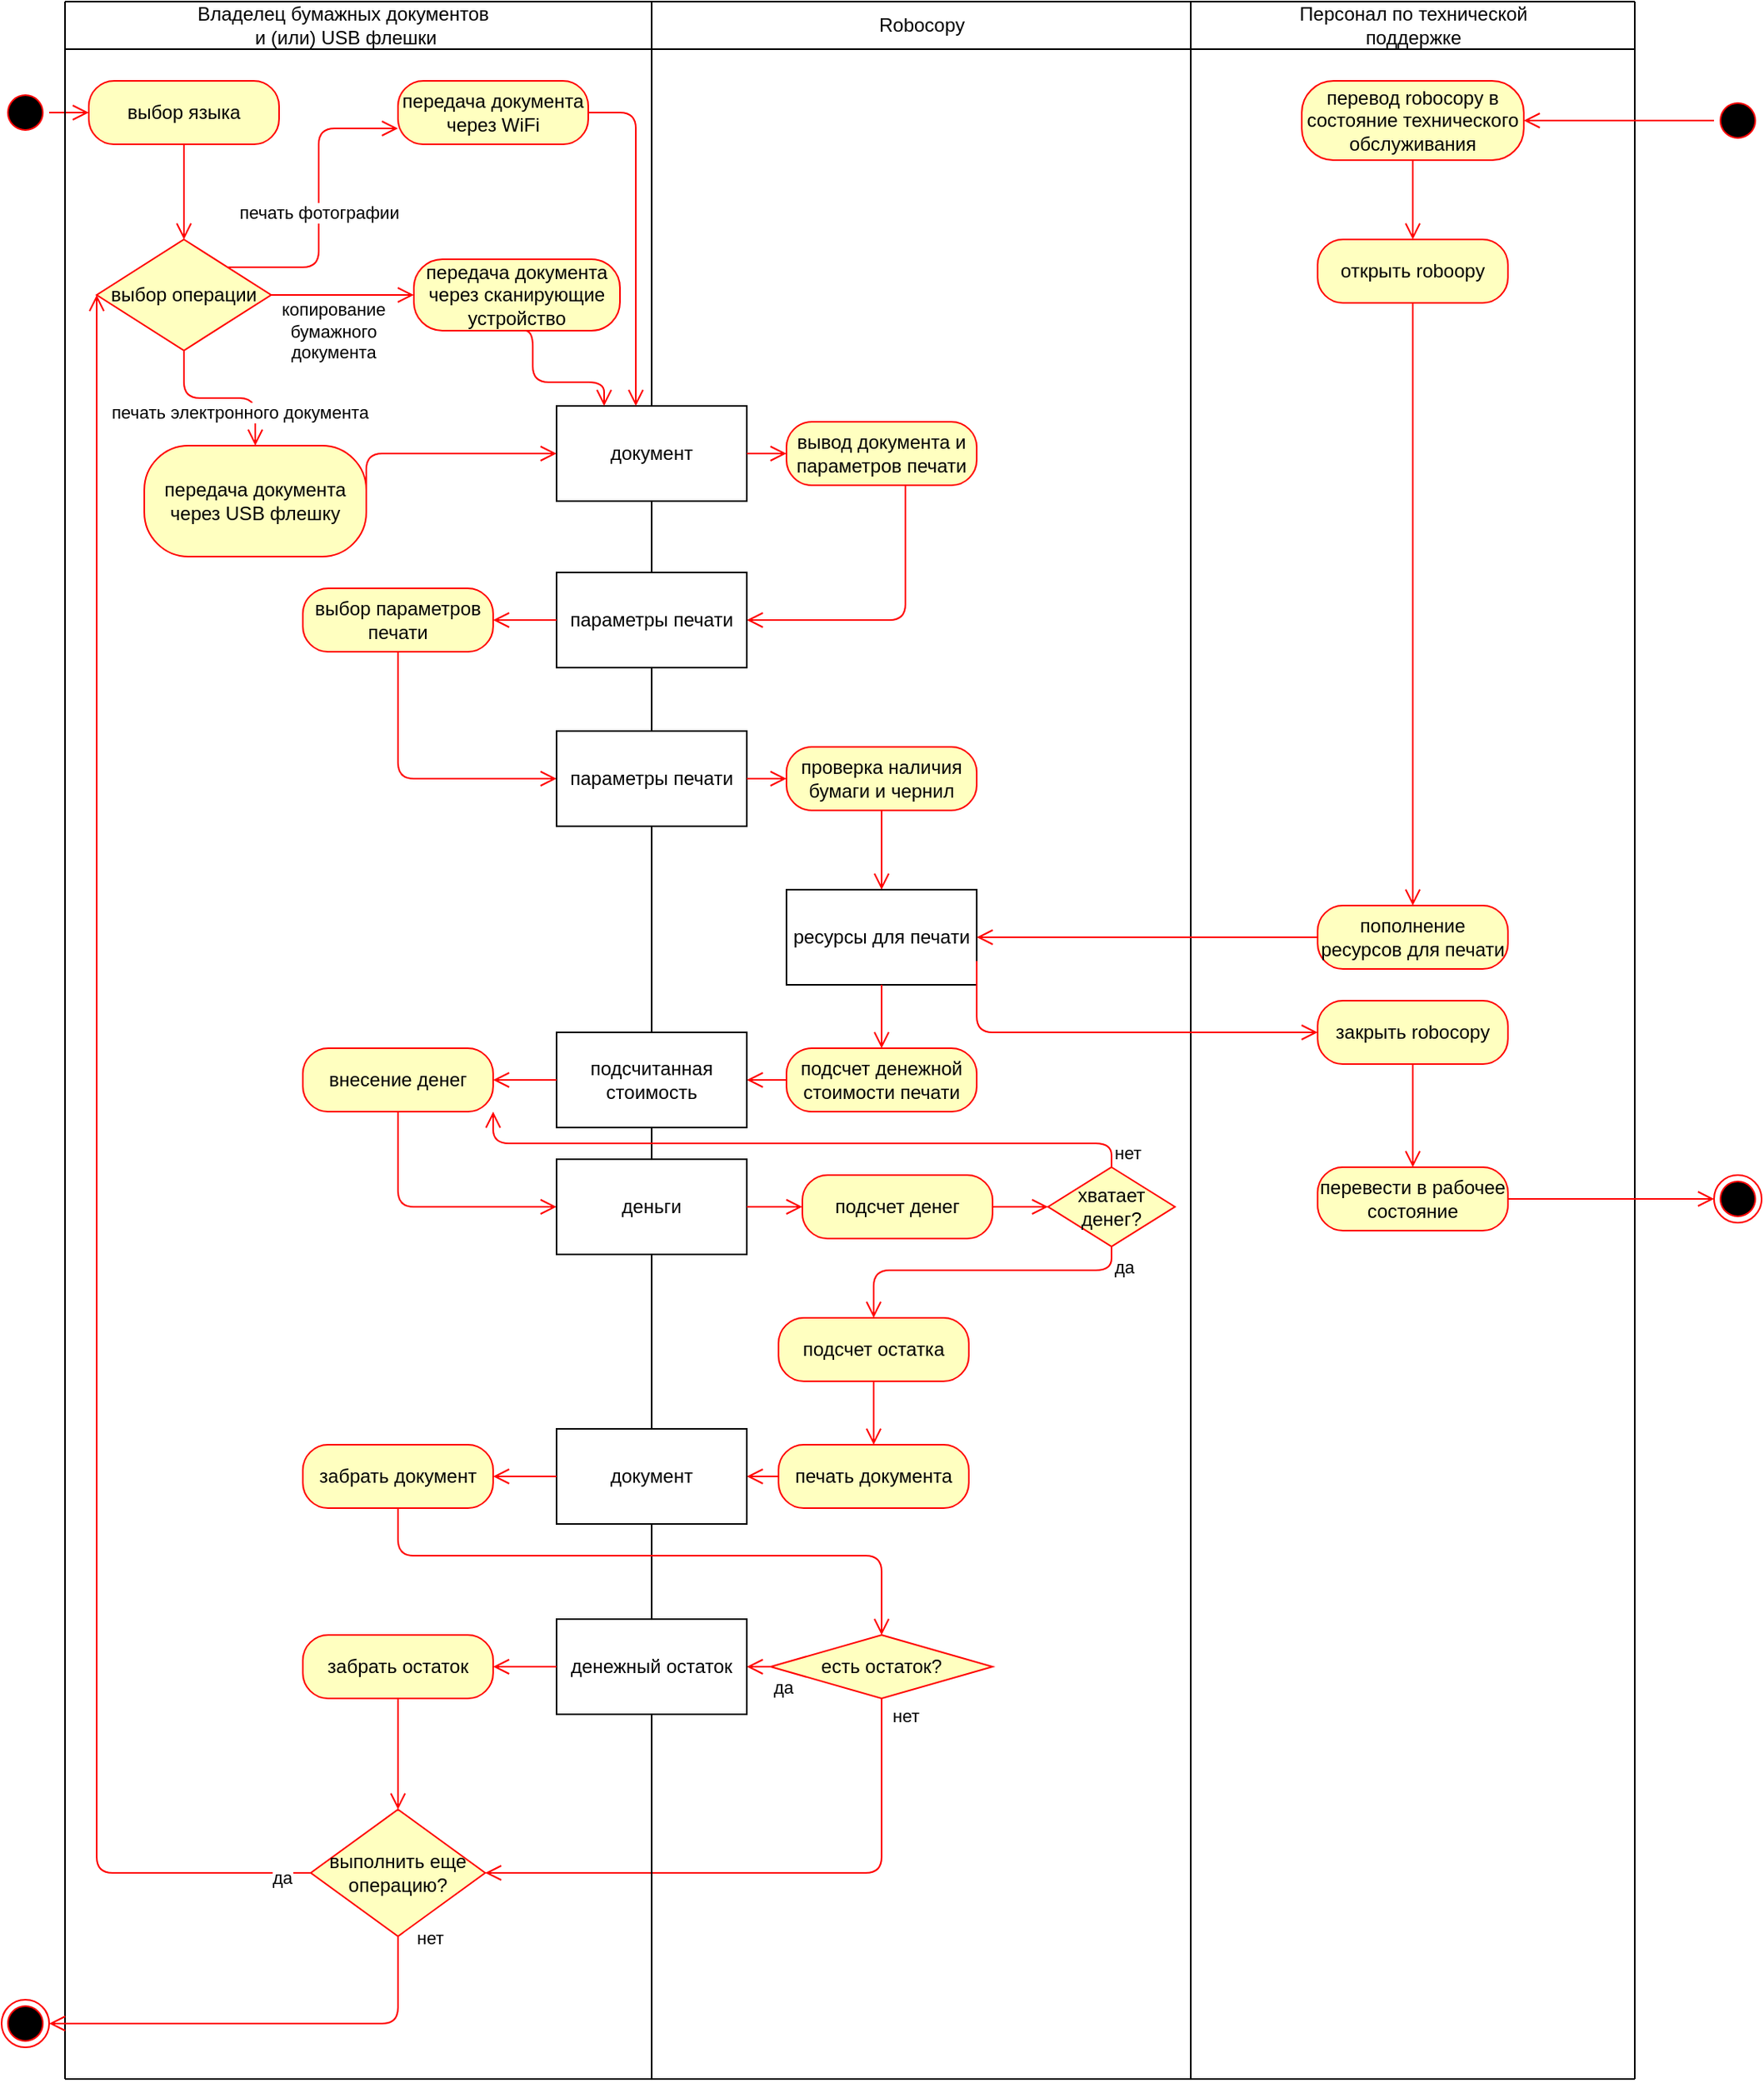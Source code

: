 <mxfile version="13.7.3" type="device"><diagram id="vhXXJXwX5VIOP8g3b7dP" name="Страница 1"><mxGraphModel dx="1935" dy="510" grid="1" gridSize="10" guides="1" tooltips="1" connect="1" arrows="1" fold="1" page="1" pageScale="1" pageWidth="827" pageHeight="1169" math="0" shadow="0"><root><mxCell id="0"/><mxCell id="1" parent="0"/><mxCell id="_srdBwqZDhdlaTxVDw_3-2" value="" style="ellipse;html=1;shape=endState;fillColor=#000000;strokeColor=#ff0000;" parent="1" vertex="1"><mxGeometry x="-70" y="1710" width="30" height="30" as="geometry"/></mxCell><mxCell id="_srdBwqZDhdlaTxVDw_3-3" value="" style="ellipse;html=1;shape=startState;fillColor=#000000;strokeColor=#ff0000;" parent="1" vertex="1"><mxGeometry x="-70" y="505" width="30" height="30" as="geometry"/></mxCell><mxCell id="_srdBwqZDhdlaTxVDw_3-4" value="" style="edgeStyle=orthogonalEdgeStyle;html=1;verticalAlign=bottom;endArrow=open;endSize=8;strokeColor=#ff0000;entryX=0;entryY=0.5;entryDx=0;entryDy=0;" parent="1" source="_srdBwqZDhdlaTxVDw_3-3" target="_srdBwqZDhdlaTxVDw_3-5" edge="1"><mxGeometry relative="1" as="geometry"><mxPoint x="180" y="500" as="targetPoint"/></mxGeometry></mxCell><mxCell id="_srdBwqZDhdlaTxVDw_3-5" value="выбор языка" style="rounded=1;whiteSpace=wrap;html=1;arcSize=40;fontColor=#000000;fillColor=#ffffc0;strokeColor=#ff0000;" parent="1" vertex="1"><mxGeometry x="-15" y="500" width="120" height="40" as="geometry"/></mxCell><mxCell id="_srdBwqZDhdlaTxVDw_3-11" value="" style="endArrow=none;html=1;" parent="1" edge="1"><mxGeometry width="50" height="50" relative="1" as="geometry"><mxPoint x="-30" y="450" as="sourcePoint"/><mxPoint x="960" y="450" as="targetPoint"/></mxGeometry></mxCell><mxCell id="_srdBwqZDhdlaTxVDw_3-12" value="" style="endArrow=none;html=1;" parent="1" edge="1"><mxGeometry width="50" height="50" relative="1" as="geometry"><mxPoint x="-30" y="1760" as="sourcePoint"/><mxPoint x="-30" y="450" as="targetPoint"/></mxGeometry></mxCell><mxCell id="_srdBwqZDhdlaTxVDw_3-13" value="" style="endArrow=none;html=1;" parent="1" edge="1"><mxGeometry width="50" height="50" relative="1" as="geometry"><mxPoint x="960" y="1760" as="sourcePoint"/><mxPoint x="960" y="450" as="targetPoint"/></mxGeometry></mxCell><mxCell id="G25zWr5DUpr-ADqljtIS-1" value="" style="endArrow=none;html=1;" parent="1" edge="1"><mxGeometry width="50" height="50" relative="1" as="geometry"><mxPoint x="-30" y="480" as="sourcePoint"/><mxPoint x="960" y="480" as="targetPoint"/></mxGeometry></mxCell><mxCell id="G25zWr5DUpr-ADqljtIS-2" value="" style="endArrow=none;html=1;" parent="1" source="G25zWr5DUpr-ADqljtIS-15" edge="1"><mxGeometry width="50" height="50" relative="1" as="geometry"><mxPoint x="340" y="1140" as="sourcePoint"/><mxPoint x="340" y="450" as="targetPoint"/></mxGeometry></mxCell><mxCell id="G25zWr5DUpr-ADqljtIS-3" value="" style="endArrow=none;html=1;" parent="1" edge="1"><mxGeometry width="50" height="50" relative="1" as="geometry"><mxPoint x="680" y="1760" as="sourcePoint"/><mxPoint x="680" y="450" as="targetPoint"/></mxGeometry></mxCell><mxCell id="G25zWr5DUpr-ADqljtIS-4" value="Владелец бумажных документов&lt;br&gt;&amp;nbsp;и (или) USB флешки" style="text;html=1;align=center;verticalAlign=middle;resizable=0;points=[];autosize=1;" parent="1" vertex="1"><mxGeometry x="45" y="450" width="200" height="30" as="geometry"/></mxCell><mxCell id="G25zWr5DUpr-ADqljtIS-5" value="Robocopy" style="text;html=1;align=center;verticalAlign=middle;resizable=0;points=[];autosize=1;" parent="1" vertex="1"><mxGeometry x="475" y="455" width="70" height="20" as="geometry"/></mxCell><mxCell id="G25zWr5DUpr-ADqljtIS-6" value="Персонал по технической&lt;br&gt;поддержке" style="text;html=1;align=center;verticalAlign=middle;resizable=0;points=[];autosize=1;" parent="1" vertex="1"><mxGeometry x="740" y="450" width="160" height="30" as="geometry"/></mxCell><mxCell id="G25zWr5DUpr-ADqljtIS-8" value="передача документа через USB флешку" style="rounded=1;whiteSpace=wrap;html=1;arcSize=40;fontColor=#000000;fillColor=#ffffc0;strokeColor=#ff0000;" parent="1" vertex="1"><mxGeometry x="20" y="730" width="140" height="70" as="geometry"/></mxCell><mxCell id="G25zWr5DUpr-ADqljtIS-10" value="документ" style="rounded=0;whiteSpace=wrap;html=1;" parent="1" vertex="1"><mxGeometry x="280" y="705" width="120" height="60" as="geometry"/></mxCell><mxCell id="G25zWr5DUpr-ADqljtIS-12" value="вывод документа и параметров печати" style="rounded=1;whiteSpace=wrap;html=1;arcSize=40;fontColor=#000000;fillColor=#ffffc0;strokeColor=#ff0000;" parent="1" vertex="1"><mxGeometry x="425" y="715" width="120" height="40" as="geometry"/></mxCell><mxCell id="G25zWr5DUpr-ADqljtIS-13" value="" style="edgeStyle=orthogonalEdgeStyle;html=1;verticalAlign=bottom;endArrow=open;endSize=8;strokeColor=#ff0000;entryX=1;entryY=0.5;entryDx=0;entryDy=0;" parent="1" source="G25zWr5DUpr-ADqljtIS-12" target="G25zWr5DUpr-ADqljtIS-15" edge="1"><mxGeometry relative="1" as="geometry"><mxPoint x="380" y="840" as="targetPoint"/><Array as="points"><mxPoint x="500" y="840"/></Array></mxGeometry></mxCell><mxCell id="G25zWr5DUpr-ADqljtIS-14" value="" style="edgeStyle=orthogonalEdgeStyle;html=1;verticalAlign=bottom;endArrow=open;endSize=8;strokeColor=#ff0000;exitX=1;exitY=0.5;exitDx=0;exitDy=0;" parent="1" source="G25zWr5DUpr-ADqljtIS-10" target="G25zWr5DUpr-ADqljtIS-12" edge="1"><mxGeometry relative="1" as="geometry"><mxPoint x="495" y="830" as="targetPoint"/><mxPoint x="495" y="770" as="sourcePoint"/></mxGeometry></mxCell><mxCell id="G25zWr5DUpr-ADqljtIS-15" value="параметры печати" style="rounded=0;whiteSpace=wrap;html=1;" parent="1" vertex="1"><mxGeometry x="280" y="810" width="120" height="60" as="geometry"/></mxCell><mxCell id="G25zWr5DUpr-ADqljtIS-16" value="" style="endArrow=none;html=1;" parent="1" source="G25zWr5DUpr-ADqljtIS-56" target="G25zWr5DUpr-ADqljtIS-15" edge="1"><mxGeometry width="50" height="50" relative="1" as="geometry"><mxPoint x="340" y="1650" as="sourcePoint"/><mxPoint x="340" y="450" as="targetPoint"/></mxGeometry></mxCell><mxCell id="G25zWr5DUpr-ADqljtIS-17" value="выбор параметров печати" style="rounded=1;whiteSpace=wrap;html=1;arcSize=40;fontColor=#000000;fillColor=#ffffc0;strokeColor=#ff0000;" parent="1" vertex="1"><mxGeometry x="120" y="820" width="120" height="40" as="geometry"/></mxCell><mxCell id="G25zWr5DUpr-ADqljtIS-18" value="" style="edgeStyle=orthogonalEdgeStyle;html=1;verticalAlign=bottom;endArrow=open;endSize=8;strokeColor=#ff0000;entryX=0;entryY=0.5;entryDx=0;entryDy=0;" parent="1" source="G25zWr5DUpr-ADqljtIS-17" target="G25zWr5DUpr-ADqljtIS-20" edge="1"><mxGeometry relative="1" as="geometry"><mxPoint x="180" y="940" as="targetPoint"/><Array as="points"><mxPoint x="180" y="940"/></Array></mxGeometry></mxCell><mxCell id="G25zWr5DUpr-ADqljtIS-19" value="" style="edgeStyle=orthogonalEdgeStyle;html=1;verticalAlign=bottom;endArrow=open;endSize=8;strokeColor=#ff0000;exitX=0;exitY=0.5;exitDx=0;exitDy=0;" parent="1" source="G25zWr5DUpr-ADqljtIS-15" edge="1"><mxGeometry relative="1" as="geometry"><mxPoint x="240" y="840" as="targetPoint"/><mxPoint x="190" y="870" as="sourcePoint"/></mxGeometry></mxCell><mxCell id="G25zWr5DUpr-ADqljtIS-20" value="параметры печати" style="rounded=0;whiteSpace=wrap;html=1;" parent="1" vertex="1"><mxGeometry x="280" y="910" width="120" height="60" as="geometry"/></mxCell><mxCell id="G25zWr5DUpr-ADqljtIS-24" value="проверка наличия бумаги и чернил" style="rounded=1;whiteSpace=wrap;html=1;arcSize=40;fontColor=#000000;fillColor=#ffffc0;strokeColor=#ff0000;" parent="1" vertex="1"><mxGeometry x="425" y="920" width="120" height="40" as="geometry"/></mxCell><mxCell id="G25zWr5DUpr-ADqljtIS-25" value="" style="edgeStyle=orthogonalEdgeStyle;html=1;verticalAlign=bottom;endArrow=open;endSize=8;strokeColor=#ff0000;entryX=0.5;entryY=0;entryDx=0;entryDy=0;entryPerimeter=0;" parent="1" source="G25zWr5DUpr-ADqljtIS-24" target="G25zWr5DUpr-ADqljtIS-78" edge="1"><mxGeometry relative="1" as="geometry"><mxPoint x="655" y="1005" as="targetPoint"/><Array as="points"/></mxGeometry></mxCell><mxCell id="G25zWr5DUpr-ADqljtIS-26" value="" style="edgeStyle=orthogonalEdgeStyle;html=1;verticalAlign=bottom;endArrow=open;endSize=8;strokeColor=#ff0000;exitX=1;exitY=0.5;exitDx=0;exitDy=0;entryX=0;entryY=0.5;entryDx=0;entryDy=0;" parent="1" source="G25zWr5DUpr-ADqljtIS-20" target="G25zWr5DUpr-ADqljtIS-24" edge="1"><mxGeometry relative="1" as="geometry"><mxPoint x="495" y="1020" as="targetPoint"/><mxPoint x="495" y="970" as="sourcePoint"/></mxGeometry></mxCell><mxCell id="G25zWr5DUpr-ADqljtIS-30" value="подсчет денежной стоимости печати" style="rounded=1;whiteSpace=wrap;html=1;arcSize=40;fontColor=#000000;fillColor=#ffffc0;strokeColor=#ff0000;" parent="1" vertex="1"><mxGeometry x="425" y="1110" width="120" height="40" as="geometry"/></mxCell><mxCell id="G25zWr5DUpr-ADqljtIS-31" value="" style="edgeStyle=orthogonalEdgeStyle;html=1;verticalAlign=bottom;endArrow=open;endSize=8;strokeColor=#ff0000;exitX=0;exitY=0.5;exitDx=0;exitDy=0;entryX=1;entryY=0.5;entryDx=0;entryDy=0;" parent="1" source="G25zWr5DUpr-ADqljtIS-30" target="mS5OpyDa7T07LQXhvaq0-1" edge="1"><mxGeometry relative="1" as="geometry"><mxPoint x="400" y="1130" as="targetPoint"/></mxGeometry></mxCell><mxCell id="G25zWr5DUpr-ADqljtIS-33" value="внесение денег" style="rounded=1;whiteSpace=wrap;html=1;arcSize=40;fontColor=#000000;fillColor=#ffffc0;strokeColor=#ff0000;" parent="1" vertex="1"><mxGeometry x="120" y="1110" width="120" height="40" as="geometry"/></mxCell><mxCell id="G25zWr5DUpr-ADqljtIS-34" value="" style="edgeStyle=orthogonalEdgeStyle;html=1;verticalAlign=bottom;endArrow=open;endSize=8;strokeColor=#ff0000;entryX=0;entryY=0.5;entryDx=0;entryDy=0;" parent="1" source="G25zWr5DUpr-ADqljtIS-33" target="G25zWr5DUpr-ADqljtIS-35" edge="1"><mxGeometry relative="1" as="geometry"><mxPoint x="180" y="1210" as="targetPoint"/><Array as="points"><mxPoint x="180" y="1210"/></Array></mxGeometry></mxCell><mxCell id="G25zWr5DUpr-ADqljtIS-35" value="деньги" style="rounded=0;whiteSpace=wrap;html=1;" parent="1" vertex="1"><mxGeometry x="280" y="1180" width="120" height="60" as="geometry"/></mxCell><mxCell id="G25zWr5DUpr-ADqljtIS-36" value="хватает денег?" style="rhombus;whiteSpace=wrap;html=1;fillColor=#ffffc0;strokeColor=#ff0000;" parent="1" vertex="1"><mxGeometry x="590" y="1185" width="80" height="50" as="geometry"/></mxCell><mxCell id="G25zWr5DUpr-ADqljtIS-37" value="нет" style="edgeStyle=orthogonalEdgeStyle;html=1;align=left;verticalAlign=bottom;endArrow=open;endSize=8;strokeColor=#ff0000;entryX=1;entryY=1;entryDx=0;entryDy=0;" parent="1" source="G25zWr5DUpr-ADqljtIS-36" target="G25zWr5DUpr-ADqljtIS-33" edge="1"><mxGeometry x="-1" relative="1" as="geometry"><mxPoint x="220" y="1170" as="targetPoint"/><Array as="points"><mxPoint x="630" y="1170"/><mxPoint x="240" y="1170"/></Array></mxGeometry></mxCell><mxCell id="G25zWr5DUpr-ADqljtIS-38" value="да" style="edgeStyle=orthogonalEdgeStyle;html=1;align=left;verticalAlign=top;endArrow=open;endSize=8;strokeColor=#ff0000;entryX=0.5;entryY=0;entryDx=0;entryDy=0;" parent="1" source="G25zWr5DUpr-ADqljtIS-36" target="G25zWr5DUpr-ADqljtIS-46" edge="1"><mxGeometry x="-1" relative="1" as="geometry"><mxPoint x="480" y="1290" as="targetPoint"/><Array as="points"><mxPoint x="630" y="1250"/><mxPoint x="480" y="1250"/></Array></mxGeometry></mxCell><mxCell id="G25zWr5DUpr-ADqljtIS-39" value="" style="edgeStyle=orthogonalEdgeStyle;html=1;verticalAlign=bottom;endArrow=open;endSize=8;strokeColor=#ff0000;exitX=1;exitY=0.5;exitDx=0;exitDy=0;entryX=0;entryY=0.5;entryDx=0;entryDy=0;" parent="1" source="G25zWr5DUpr-ADqljtIS-35" target="ECoGTKhsQKTwcDDEnWoF-1" edge="1"><mxGeometry relative="1" as="geometry"><mxPoint x="250" y="1140" as="targetPoint"/><mxPoint x="430" y="1140" as="sourcePoint"/></mxGeometry></mxCell><mxCell id="G25zWr5DUpr-ADqljtIS-40" value="печать документа" style="rounded=1;whiteSpace=wrap;html=1;arcSize=40;fontColor=#000000;fillColor=#ffffc0;strokeColor=#ff0000;" parent="1" vertex="1"><mxGeometry x="420" y="1360" width="120" height="40" as="geometry"/></mxCell><mxCell id="G25zWr5DUpr-ADqljtIS-41" value="" style="edgeStyle=orthogonalEdgeStyle;html=1;verticalAlign=bottom;endArrow=open;endSize=8;strokeColor=#ff0000;exitX=0;exitY=0.5;exitDx=0;exitDy=0;entryX=1;entryY=0.5;entryDx=0;entryDy=0;" parent="1" source="G25zWr5DUpr-ADqljtIS-40" target="G25zWr5DUpr-ADqljtIS-42" edge="1"><mxGeometry relative="1" as="geometry"><mxPoint x="480" y="1390" as="targetPoint"/></mxGeometry></mxCell><mxCell id="G25zWr5DUpr-ADqljtIS-42" value="документ" style="rounded=0;whiteSpace=wrap;html=1;" parent="1" vertex="1"><mxGeometry x="280" y="1350" width="120" height="60" as="geometry"/></mxCell><mxCell id="G25zWr5DUpr-ADqljtIS-43" value="забрать документ" style="rounded=1;whiteSpace=wrap;html=1;arcSize=40;fontColor=#000000;fillColor=#ffffc0;strokeColor=#ff0000;" parent="1" vertex="1"><mxGeometry x="120" y="1360" width="120" height="40" as="geometry"/></mxCell><mxCell id="G25zWr5DUpr-ADqljtIS-44" value="" style="edgeStyle=orthogonalEdgeStyle;html=1;verticalAlign=bottom;endArrow=open;endSize=8;strokeColor=#ff0000;entryX=0.5;entryY=0;entryDx=0;entryDy=0;" parent="1" source="G25zWr5DUpr-ADqljtIS-43" target="G25zWr5DUpr-ADqljtIS-51" edge="1"><mxGeometry relative="1" as="geometry"><mxPoint x="180" y="1430" as="targetPoint"/><Array as="points"><mxPoint x="180" y="1430"/><mxPoint x="485" y="1430"/></Array></mxGeometry></mxCell><mxCell id="G25zWr5DUpr-ADqljtIS-45" value="" style="edgeStyle=orthogonalEdgeStyle;html=1;verticalAlign=bottom;endArrow=open;endSize=8;strokeColor=#ff0000;exitX=0;exitY=0.5;exitDx=0;exitDy=0;entryX=1;entryY=0.5;entryDx=0;entryDy=0;" parent="1" source="G25zWr5DUpr-ADqljtIS-42" target="G25zWr5DUpr-ADqljtIS-43" edge="1"><mxGeometry relative="1" as="geometry"><mxPoint x="190" y="1400" as="targetPoint"/><mxPoint x="190" y="1340" as="sourcePoint"/></mxGeometry></mxCell><mxCell id="G25zWr5DUpr-ADqljtIS-46" value="подсчет остатка" style="rounded=1;whiteSpace=wrap;html=1;arcSize=40;fontColor=#000000;fillColor=#ffffc0;strokeColor=#ff0000;" parent="1" vertex="1"><mxGeometry x="420" y="1280" width="120" height="40" as="geometry"/></mxCell><mxCell id="G25zWr5DUpr-ADqljtIS-47" value="" style="edgeStyle=orthogonalEdgeStyle;html=1;verticalAlign=bottom;endArrow=open;endSize=8;strokeColor=#ff0000;exitX=0.5;exitY=1;exitDx=0;exitDy=0;entryX=0.5;entryY=0;entryDx=0;entryDy=0;" parent="1" source="G25zWr5DUpr-ADqljtIS-46" target="G25zWr5DUpr-ADqljtIS-40" edge="1"><mxGeometry relative="1" as="geometry"><mxPoint x="590" y="1300" as="targetPoint"/></mxGeometry></mxCell><mxCell id="G25zWr5DUpr-ADqljtIS-51" value="есть остаток?" style="rhombus;whiteSpace=wrap;html=1;fillColor=#ffffc0;strokeColor=#ff0000;" parent="1" vertex="1"><mxGeometry x="415" y="1480" width="140" height="40" as="geometry"/></mxCell><mxCell id="G25zWr5DUpr-ADqljtIS-52" value="нет" style="edgeStyle=orthogonalEdgeStyle;html=1;align=left;verticalAlign=bottom;endArrow=open;endSize=8;strokeColor=#ff0000;exitX=0.5;exitY=1;exitDx=0;exitDy=0;entryX=1;entryY=0.5;entryDx=0;entryDy=0;" parent="1" source="G25zWr5DUpr-ADqljtIS-51" target="G25zWr5DUpr-ADqljtIS-64" edge="1"><mxGeometry x="-0.889" y="5" relative="1" as="geometry"><mxPoint x="485" y="1570" as="targetPoint"/><Array as="points"><mxPoint x="485" y="1630"/></Array><mxPoint as="offset"/></mxGeometry></mxCell><mxCell id="G25zWr5DUpr-ADqljtIS-53" value="да" style="edgeStyle=orthogonalEdgeStyle;html=1;align=left;verticalAlign=top;endArrow=open;endSize=8;strokeColor=#ff0000;exitX=0;exitY=0.5;exitDx=0;exitDy=0;entryX=1;entryY=0.5;entryDx=0;entryDy=0;" parent="1" source="G25zWr5DUpr-ADqljtIS-51" target="G25zWr5DUpr-ADqljtIS-56" edge="1"><mxGeometry x="-1" relative="1" as="geometry"><mxPoint x="280" y="1500" as="targetPoint"/><mxPoint x="555" y="1500" as="sourcePoint"/><Array as="points"/></mxGeometry></mxCell><mxCell id="G25zWr5DUpr-ADqljtIS-56" value="денежный остаток" style="rounded=0;whiteSpace=wrap;html=1;" parent="1" vertex="1"><mxGeometry x="280" y="1470" width="120" height="60" as="geometry"/></mxCell><mxCell id="G25zWr5DUpr-ADqljtIS-57" value="" style="endArrow=none;html=1;" parent="1" target="G25zWr5DUpr-ADqljtIS-56" edge="1"><mxGeometry width="50" height="50" relative="1" as="geometry"><mxPoint x="340" y="1760" as="sourcePoint"/><mxPoint x="340" y="870" as="targetPoint"/></mxGeometry></mxCell><mxCell id="G25zWr5DUpr-ADqljtIS-58" value="забрать остаток" style="rounded=1;whiteSpace=wrap;html=1;arcSize=40;fontColor=#000000;fillColor=#ffffc0;strokeColor=#ff0000;" parent="1" vertex="1"><mxGeometry x="120" y="1480" width="120" height="40" as="geometry"/></mxCell><mxCell id="G25zWr5DUpr-ADqljtIS-59" value="" style="edgeStyle=orthogonalEdgeStyle;html=1;verticalAlign=bottom;endArrow=open;endSize=8;strokeColor=#ff0000;entryX=0.5;entryY=0;entryDx=0;entryDy=0;" parent="1" source="G25zWr5DUpr-ADqljtIS-58" target="G25zWr5DUpr-ADqljtIS-64" edge="1"><mxGeometry relative="1" as="geometry"><mxPoint x="180" y="1580" as="targetPoint"/></mxGeometry></mxCell><mxCell id="G25zWr5DUpr-ADqljtIS-60" value="" style="edgeStyle=orthogonalEdgeStyle;html=1;verticalAlign=bottom;endArrow=open;endSize=8;strokeColor=#ff0000;exitX=0;exitY=0.5;exitDx=0;exitDy=0;entryX=1;entryY=0.5;entryDx=0;entryDy=0;" parent="1" source="G25zWr5DUpr-ADqljtIS-56" target="G25zWr5DUpr-ADqljtIS-58" edge="1"><mxGeometry relative="1" as="geometry"><mxPoint x="190" y="1590" as="targetPoint"/><mxPoint x="190" y="1530" as="sourcePoint"/></mxGeometry></mxCell><mxCell id="G25zWr5DUpr-ADqljtIS-64" value="выполнить еще операцию?" style="rhombus;whiteSpace=wrap;html=1;fillColor=#ffffc0;strokeColor=#ff0000;" parent="1" vertex="1"><mxGeometry x="125" y="1590" width="110" height="80" as="geometry"/></mxCell><mxCell id="G25zWr5DUpr-ADqljtIS-65" value="нет" style="edgeStyle=orthogonalEdgeStyle;html=1;align=left;verticalAlign=bottom;endArrow=open;endSize=8;strokeColor=#ff0000;exitX=0.5;exitY=1;exitDx=0;exitDy=0;entryX=1;entryY=0.5;entryDx=0;entryDy=0;" parent="1" source="G25zWr5DUpr-ADqljtIS-64" target="_srdBwqZDhdlaTxVDw_3-2" edge="1"><mxGeometry x="-0.927" y="10" relative="1" as="geometry"><mxPoint x="180" y="1730" as="targetPoint"/><Array as="points"><mxPoint x="180" y="1725"/></Array><mxPoint as="offset"/></mxGeometry></mxCell><mxCell id="G25zWr5DUpr-ADqljtIS-66" value="да" style="edgeStyle=orthogonalEdgeStyle;html=1;align=left;verticalAlign=top;endArrow=open;endSize=8;strokeColor=#ff0000;exitX=0;exitY=0.5;exitDx=0;exitDy=0;entryX=0;entryY=0.5;entryDx=0;entryDy=0;" parent="1" source="G25zWr5DUpr-ADqljtIS-64" target="mS5OpyDa7T07LQXhvaq0-4" edge="1"><mxGeometry x="-0.954" y="-10" relative="1" as="geometry"><mxPoint x="120" y="620" as="targetPoint"/><Array as="points"><mxPoint x="-10" y="1630"/><mxPoint x="-10" y="635"/></Array><mxPoint as="offset"/></mxGeometry></mxCell><mxCell id="G25zWr5DUpr-ADqljtIS-72" value="" style="ellipse;html=1;shape=startState;fillColor=#000000;strokeColor=#ff0000;" parent="1" vertex="1"><mxGeometry x="1010" y="510" width="30" height="30" as="geometry"/></mxCell><mxCell id="G25zWr5DUpr-ADqljtIS-73" value="" style="edgeStyle=orthogonalEdgeStyle;html=1;verticalAlign=bottom;endArrow=open;endSize=8;strokeColor=#ff0000;exitX=0;exitY=0.5;exitDx=0;exitDy=0;entryX=1;entryY=0.5;entryDx=0;entryDy=0;" parent="1" source="G25zWr5DUpr-ADqljtIS-72" target="G25zWr5DUpr-ADqljtIS-74" edge="1"><mxGeometry relative="1" as="geometry"><mxPoint x="870" y="520" as="targetPoint"/></mxGeometry></mxCell><mxCell id="G25zWr5DUpr-ADqljtIS-74" value="перевод robocopy в состояние технического обслуживания" style="rounded=1;whiteSpace=wrap;html=1;arcSize=40;fontColor=#000000;fillColor=#ffffc0;strokeColor=#ff0000;" parent="1" vertex="1"><mxGeometry x="750" y="500" width="140" height="50" as="geometry"/></mxCell><mxCell id="G25zWr5DUpr-ADqljtIS-75" value="" style="edgeStyle=orthogonalEdgeStyle;html=1;verticalAlign=bottom;endArrow=open;endSize=8;strokeColor=#ff0000;entryX=0.5;entryY=0;entryDx=0;entryDy=0;" parent="1" source="G25zWr5DUpr-ADqljtIS-74" target="G25zWr5DUpr-ADqljtIS-76" edge="1"><mxGeometry relative="1" as="geometry"><mxPoint x="810" y="600" as="targetPoint"/></mxGeometry></mxCell><mxCell id="G25zWr5DUpr-ADqljtIS-76" value="открыть roboopy" style="rounded=1;whiteSpace=wrap;html=1;arcSize=40;fontColor=#000000;fillColor=#ffffc0;strokeColor=#ff0000;" parent="1" vertex="1"><mxGeometry x="760" y="600" width="120" height="40" as="geometry"/></mxCell><mxCell id="G25zWr5DUpr-ADqljtIS-77" value="" style="edgeStyle=orthogonalEdgeStyle;html=1;verticalAlign=bottom;endArrow=open;endSize=8;strokeColor=#ff0000;entryX=0.5;entryY=0;entryDx=0;entryDy=0;" parent="1" source="G25zWr5DUpr-ADqljtIS-76" target="G25zWr5DUpr-ADqljtIS-84" edge="1"><mxGeometry relative="1" as="geometry"><mxPoint x="820" y="680" as="targetPoint"/></mxGeometry></mxCell><mxCell id="G25zWr5DUpr-ADqljtIS-78" value="ресурсы для печати" style="rounded=0;whiteSpace=wrap;html=1;" parent="1" vertex="1"><mxGeometry x="425" y="1010" width="120" height="60" as="geometry"/></mxCell><mxCell id="G25zWr5DUpr-ADqljtIS-81" value="" style="edgeStyle=orthogonalEdgeStyle;html=1;verticalAlign=bottom;endArrow=open;endSize=8;strokeColor=#ff0000;entryX=0.5;entryY=0;entryDx=0;entryDy=0;exitX=0.5;exitY=1;exitDx=0;exitDy=0;" parent="1" source="G25zWr5DUpr-ADqljtIS-78" target="G25zWr5DUpr-ADqljtIS-30" edge="1"><mxGeometry relative="1" as="geometry"><mxPoint x="675" y="1030" as="targetPoint"/><mxPoint x="675" y="980" as="sourcePoint"/><Array as="points"/></mxGeometry></mxCell><mxCell id="G25zWr5DUpr-ADqljtIS-84" value="пополнение ресурсов для печати" style="rounded=1;whiteSpace=wrap;html=1;arcSize=40;fontColor=#000000;fillColor=#ffffc0;strokeColor=#ff0000;" parent="1" vertex="1"><mxGeometry x="760" y="1020" width="120" height="40" as="geometry"/></mxCell><mxCell id="G25zWr5DUpr-ADqljtIS-85" value="" style="edgeStyle=orthogonalEdgeStyle;html=1;verticalAlign=bottom;endArrow=open;endSize=8;strokeColor=#ff0000;entryX=1;entryY=0.5;entryDx=0;entryDy=0;" parent="1" source="G25zWr5DUpr-ADqljtIS-84" target="G25zWr5DUpr-ADqljtIS-78" edge="1"><mxGeometry relative="1" as="geometry"><mxPoint x="820" y="785" as="targetPoint"/></mxGeometry></mxCell><mxCell id="G25zWr5DUpr-ADqljtIS-86" value="" style="edgeStyle=orthogonalEdgeStyle;html=1;verticalAlign=bottom;endArrow=open;endSize=8;strokeColor=#ff0000;exitX=1;exitY=0.75;exitDx=0;exitDy=0;entryX=0;entryY=0.5;entryDx=0;entryDy=0;" parent="1" source="G25zWr5DUpr-ADqljtIS-78" target="G25zWr5DUpr-ADqljtIS-87" edge="1"><mxGeometry relative="1" as="geometry"><mxPoint x="740" y="1100" as="targetPoint"/><mxPoint x="770" y="1050" as="sourcePoint"/><Array as="points"><mxPoint x="545" y="1100"/></Array></mxGeometry></mxCell><mxCell id="G25zWr5DUpr-ADqljtIS-87" value="закрыть robocopy" style="rounded=1;whiteSpace=wrap;html=1;arcSize=40;fontColor=#000000;fillColor=#ffffc0;strokeColor=#ff0000;" parent="1" vertex="1"><mxGeometry x="760" y="1080" width="120" height="40" as="geometry"/></mxCell><mxCell id="G25zWr5DUpr-ADqljtIS-88" value="" style="edgeStyle=orthogonalEdgeStyle;html=1;verticalAlign=bottom;endArrow=open;endSize=8;strokeColor=#ff0000;entryX=0.5;entryY=0;entryDx=0;entryDy=0;" parent="1" source="G25zWr5DUpr-ADqljtIS-87" target="G25zWr5DUpr-ADqljtIS-89" edge="1"><mxGeometry relative="1" as="geometry"><mxPoint x="820" y="1180" as="targetPoint"/></mxGeometry></mxCell><mxCell id="G25zWr5DUpr-ADqljtIS-89" value="перевести в рабочее состояние" style="rounded=1;whiteSpace=wrap;html=1;arcSize=40;fontColor=#000000;fillColor=#ffffc0;strokeColor=#ff0000;" parent="1" vertex="1"><mxGeometry x="760" y="1185" width="120" height="40" as="geometry"/></mxCell><mxCell id="G25zWr5DUpr-ADqljtIS-90" value="" style="edgeStyle=orthogonalEdgeStyle;html=1;verticalAlign=bottom;endArrow=open;endSize=8;strokeColor=#ff0000;exitX=1;exitY=0.5;exitDx=0;exitDy=0;entryX=0;entryY=0.5;entryDx=0;entryDy=0;" parent="1" source="G25zWr5DUpr-ADqljtIS-89" target="G25zWr5DUpr-ADqljtIS-91" edge="1"><mxGeometry relative="1" as="geometry"><mxPoint x="1000" y="1205" as="targetPoint"/></mxGeometry></mxCell><mxCell id="G25zWr5DUpr-ADqljtIS-91" value="" style="ellipse;html=1;shape=endState;fillColor=#000000;strokeColor=#ff0000;" parent="1" vertex="1"><mxGeometry x="1010" y="1190" width="30" height="30" as="geometry"/></mxCell><mxCell id="G25zWr5DUpr-ADqljtIS-92" value="" style="endArrow=none;html=1;" parent="1" edge="1"><mxGeometry width="50" height="50" relative="1" as="geometry"><mxPoint x="-30" y="1760" as="sourcePoint"/><mxPoint x="960" y="1760" as="targetPoint"/></mxGeometry></mxCell><mxCell id="ECoGTKhsQKTwcDDEnWoF-1" value="подсчет денег" style="rounded=1;whiteSpace=wrap;html=1;arcSize=40;fontColor=#000000;fillColor=#ffffc0;strokeColor=#ff0000;" parent="1" vertex="1"><mxGeometry x="435" y="1190" width="120" height="40" as="geometry"/></mxCell><mxCell id="ECoGTKhsQKTwcDDEnWoF-2" value="" style="edgeStyle=orthogonalEdgeStyle;html=1;verticalAlign=bottom;endArrow=open;endSize=8;strokeColor=#ff0000;entryX=0;entryY=0.5;entryDx=0;entryDy=0;exitX=1;exitY=0.5;exitDx=0;exitDy=0;" parent="1" source="ECoGTKhsQKTwcDDEnWoF-1" target="G25zWr5DUpr-ADqljtIS-36" edge="1"><mxGeometry relative="1" as="geometry"><mxPoint x="445" y="1220" as="targetPoint"/><mxPoint x="550" y="1210" as="sourcePoint"/></mxGeometry></mxCell><mxCell id="mS5OpyDa7T07LQXhvaq0-1" value="подсчитанная стоимость" style="rounded=0;whiteSpace=wrap;html=1;" vertex="1" parent="1"><mxGeometry x="280" y="1100" width="120" height="60" as="geometry"/></mxCell><mxCell id="mS5OpyDa7T07LQXhvaq0-3" value="" style="edgeStyle=orthogonalEdgeStyle;html=1;verticalAlign=bottom;endArrow=open;endSize=8;strokeColor=#ff0000;exitX=0;exitY=0.5;exitDx=0;exitDy=0;entryX=1;entryY=0.5;entryDx=0;entryDy=0;" edge="1" parent="1" source="mS5OpyDa7T07LQXhvaq0-1" target="G25zWr5DUpr-ADqljtIS-33"><mxGeometry relative="1" as="geometry"><mxPoint x="410" y="1140" as="targetPoint"/><mxPoint x="435" y="1140" as="sourcePoint"/></mxGeometry></mxCell><mxCell id="mS5OpyDa7T07LQXhvaq0-4" value="выбор операции" style="rhombus;whiteSpace=wrap;html=1;fillColor=#ffffc0;strokeColor=#ff0000;" vertex="1" parent="1"><mxGeometry x="-10" y="600" width="110" height="70" as="geometry"/></mxCell><mxCell id="mS5OpyDa7T07LQXhvaq0-6" value="печать электронного документа" style="edgeStyle=orthogonalEdgeStyle;html=1;verticalAlign=bottom;endArrow=open;endSize=8;strokeColor=#ff0000;entryX=0.5;entryY=0;entryDx=0;entryDy=0;exitX=0.5;exitY=1;exitDx=0;exitDy=0;" edge="1" parent="1" source="mS5OpyDa7T07LQXhvaq0-4" target="G25zWr5DUpr-ADqljtIS-8"><mxGeometry x="0.765" y="-10" relative="1" as="geometry"><mxPoint x="190" y="610" as="targetPoint"/><mxPoint x="190" y="550" as="sourcePoint"/><Array as="points"/><mxPoint as="offset"/></mxGeometry></mxCell><mxCell id="mS5OpyDa7T07LQXhvaq0-8" value="" style="edgeStyle=orthogonalEdgeStyle;html=1;verticalAlign=bottom;endArrow=open;endSize=8;strokeColor=#ff0000;entryX=0;entryY=0.5;entryDx=0;entryDy=0;exitX=1;exitY=0.5;exitDx=0;exitDy=0;" edge="1" parent="1" source="G25zWr5DUpr-ADqljtIS-8" target="G25zWr5DUpr-ADqljtIS-10"><mxGeometry relative="1" as="geometry"><mxPoint x="190" y="610" as="targetPoint"/><mxPoint x="190" y="550" as="sourcePoint"/><Array as="points"><mxPoint x="260" y="735"/><mxPoint x="260" y="735"/></Array></mxGeometry></mxCell><mxCell id="mS5OpyDa7T07LQXhvaq0-9" value="передача документа через сканирующие устройство" style="rounded=1;whiteSpace=wrap;html=1;arcSize=40;fontColor=#000000;fillColor=#ffffc0;strokeColor=#ff0000;" vertex="1" parent="1"><mxGeometry x="190" y="612.5" width="130" height="45" as="geometry"/></mxCell><mxCell id="mS5OpyDa7T07LQXhvaq0-13" value="" style="edgeStyle=orthogonalEdgeStyle;html=1;verticalAlign=bottom;endArrow=open;endSize=8;strokeColor=#ff0000;entryX=0.25;entryY=0;entryDx=0;entryDy=0;exitX=0.5;exitY=1;exitDx=0;exitDy=0;" edge="1" parent="1" source="mS5OpyDa7T07LQXhvaq0-9" target="G25zWr5DUpr-ADqljtIS-10"><mxGeometry relative="1" as="geometry"><mxPoint x="115" y="610" as="targetPoint"/><mxPoint x="115" y="550" as="sourcePoint"/><Array as="points"><mxPoint x="265" y="658"/><mxPoint x="265" y="690"/><mxPoint x="310" y="690"/></Array></mxGeometry></mxCell><mxCell id="mS5OpyDa7T07LQXhvaq0-16" value="передача документа через WiFi" style="rounded=1;whiteSpace=wrap;html=1;arcSize=40;fontColor=#000000;fillColor=#ffffc0;strokeColor=#ff0000;" vertex="1" parent="1"><mxGeometry x="180" y="500" width="120" height="40" as="geometry"/></mxCell><mxCell id="mS5OpyDa7T07LQXhvaq0-17" value="" style="edgeStyle=orthogonalEdgeStyle;html=1;verticalAlign=bottom;endArrow=open;endSize=8;strokeColor=#ff0000;exitX=1;exitY=0.5;exitDx=0;exitDy=0;" edge="1" source="mS5OpyDa7T07LQXhvaq0-16" parent="1" target="G25zWr5DUpr-ADqljtIS-10"><mxGeometry relative="1" as="geometry"><mxPoint x="260" y="600" as="targetPoint"/><Array as="points"><mxPoint x="330" y="520"/></Array></mxGeometry></mxCell><mxCell id="mS5OpyDa7T07LQXhvaq0-18" value="печать фотографии" style="edgeStyle=orthogonalEdgeStyle;html=1;verticalAlign=bottom;endArrow=open;endSize=8;strokeColor=#ff0000;entryX=0;entryY=0.75;entryDx=0;entryDy=0;exitX=1;exitY=0;exitDx=0;exitDy=0;" edge="1" parent="1" source="mS5OpyDa7T07LQXhvaq0-4" target="mS5OpyDa7T07LQXhvaq0-16"><mxGeometry x="-0.143" relative="1" as="geometry"><mxPoint x="125" y="620" as="targetPoint"/><mxPoint x="125" y="560" as="sourcePoint"/><Array as="points"><mxPoint x="130" y="618"/><mxPoint x="130" y="530"/></Array><mxPoint as="offset"/></mxGeometry></mxCell><mxCell id="mS5OpyDa7T07LQXhvaq0-11" value="копирование&lt;br&gt;бумажного&lt;br&gt;документа" style="edgeStyle=orthogonalEdgeStyle;html=1;verticalAlign=bottom;endArrow=open;endSize=8;strokeColor=#ff0000;entryX=0;entryY=0.5;entryDx=0;entryDy=0;exitX=1;exitY=0.5;exitDx=0;exitDy=0;" edge="1" parent="1" source="mS5OpyDa7T07LQXhvaq0-4" target="mS5OpyDa7T07LQXhvaq0-9"><mxGeometry x="-0.143" y="-45" relative="1" as="geometry"><mxPoint x="115" y="610" as="targetPoint"/><mxPoint x="115" y="550" as="sourcePoint"/><Array as="points"/><mxPoint as="offset"/></mxGeometry></mxCell><mxCell id="mS5OpyDa7T07LQXhvaq0-24" value="" style="edgeStyle=orthogonalEdgeStyle;html=1;verticalAlign=bottom;endArrow=open;endSize=8;strokeColor=#ff0000;entryX=0.5;entryY=0;entryDx=0;entryDy=0;exitX=0.5;exitY=1;exitDx=0;exitDy=0;" edge="1" parent="1" source="_srdBwqZDhdlaTxVDw_3-5" target="mS5OpyDa7T07LQXhvaq0-4"><mxGeometry relative="1" as="geometry"><mxPoint x="495" y="1020" as="targetPoint"/><Array as="points"/><mxPoint x="495" y="970" as="sourcePoint"/></mxGeometry></mxCell></root></mxGraphModel></diagram></mxfile>